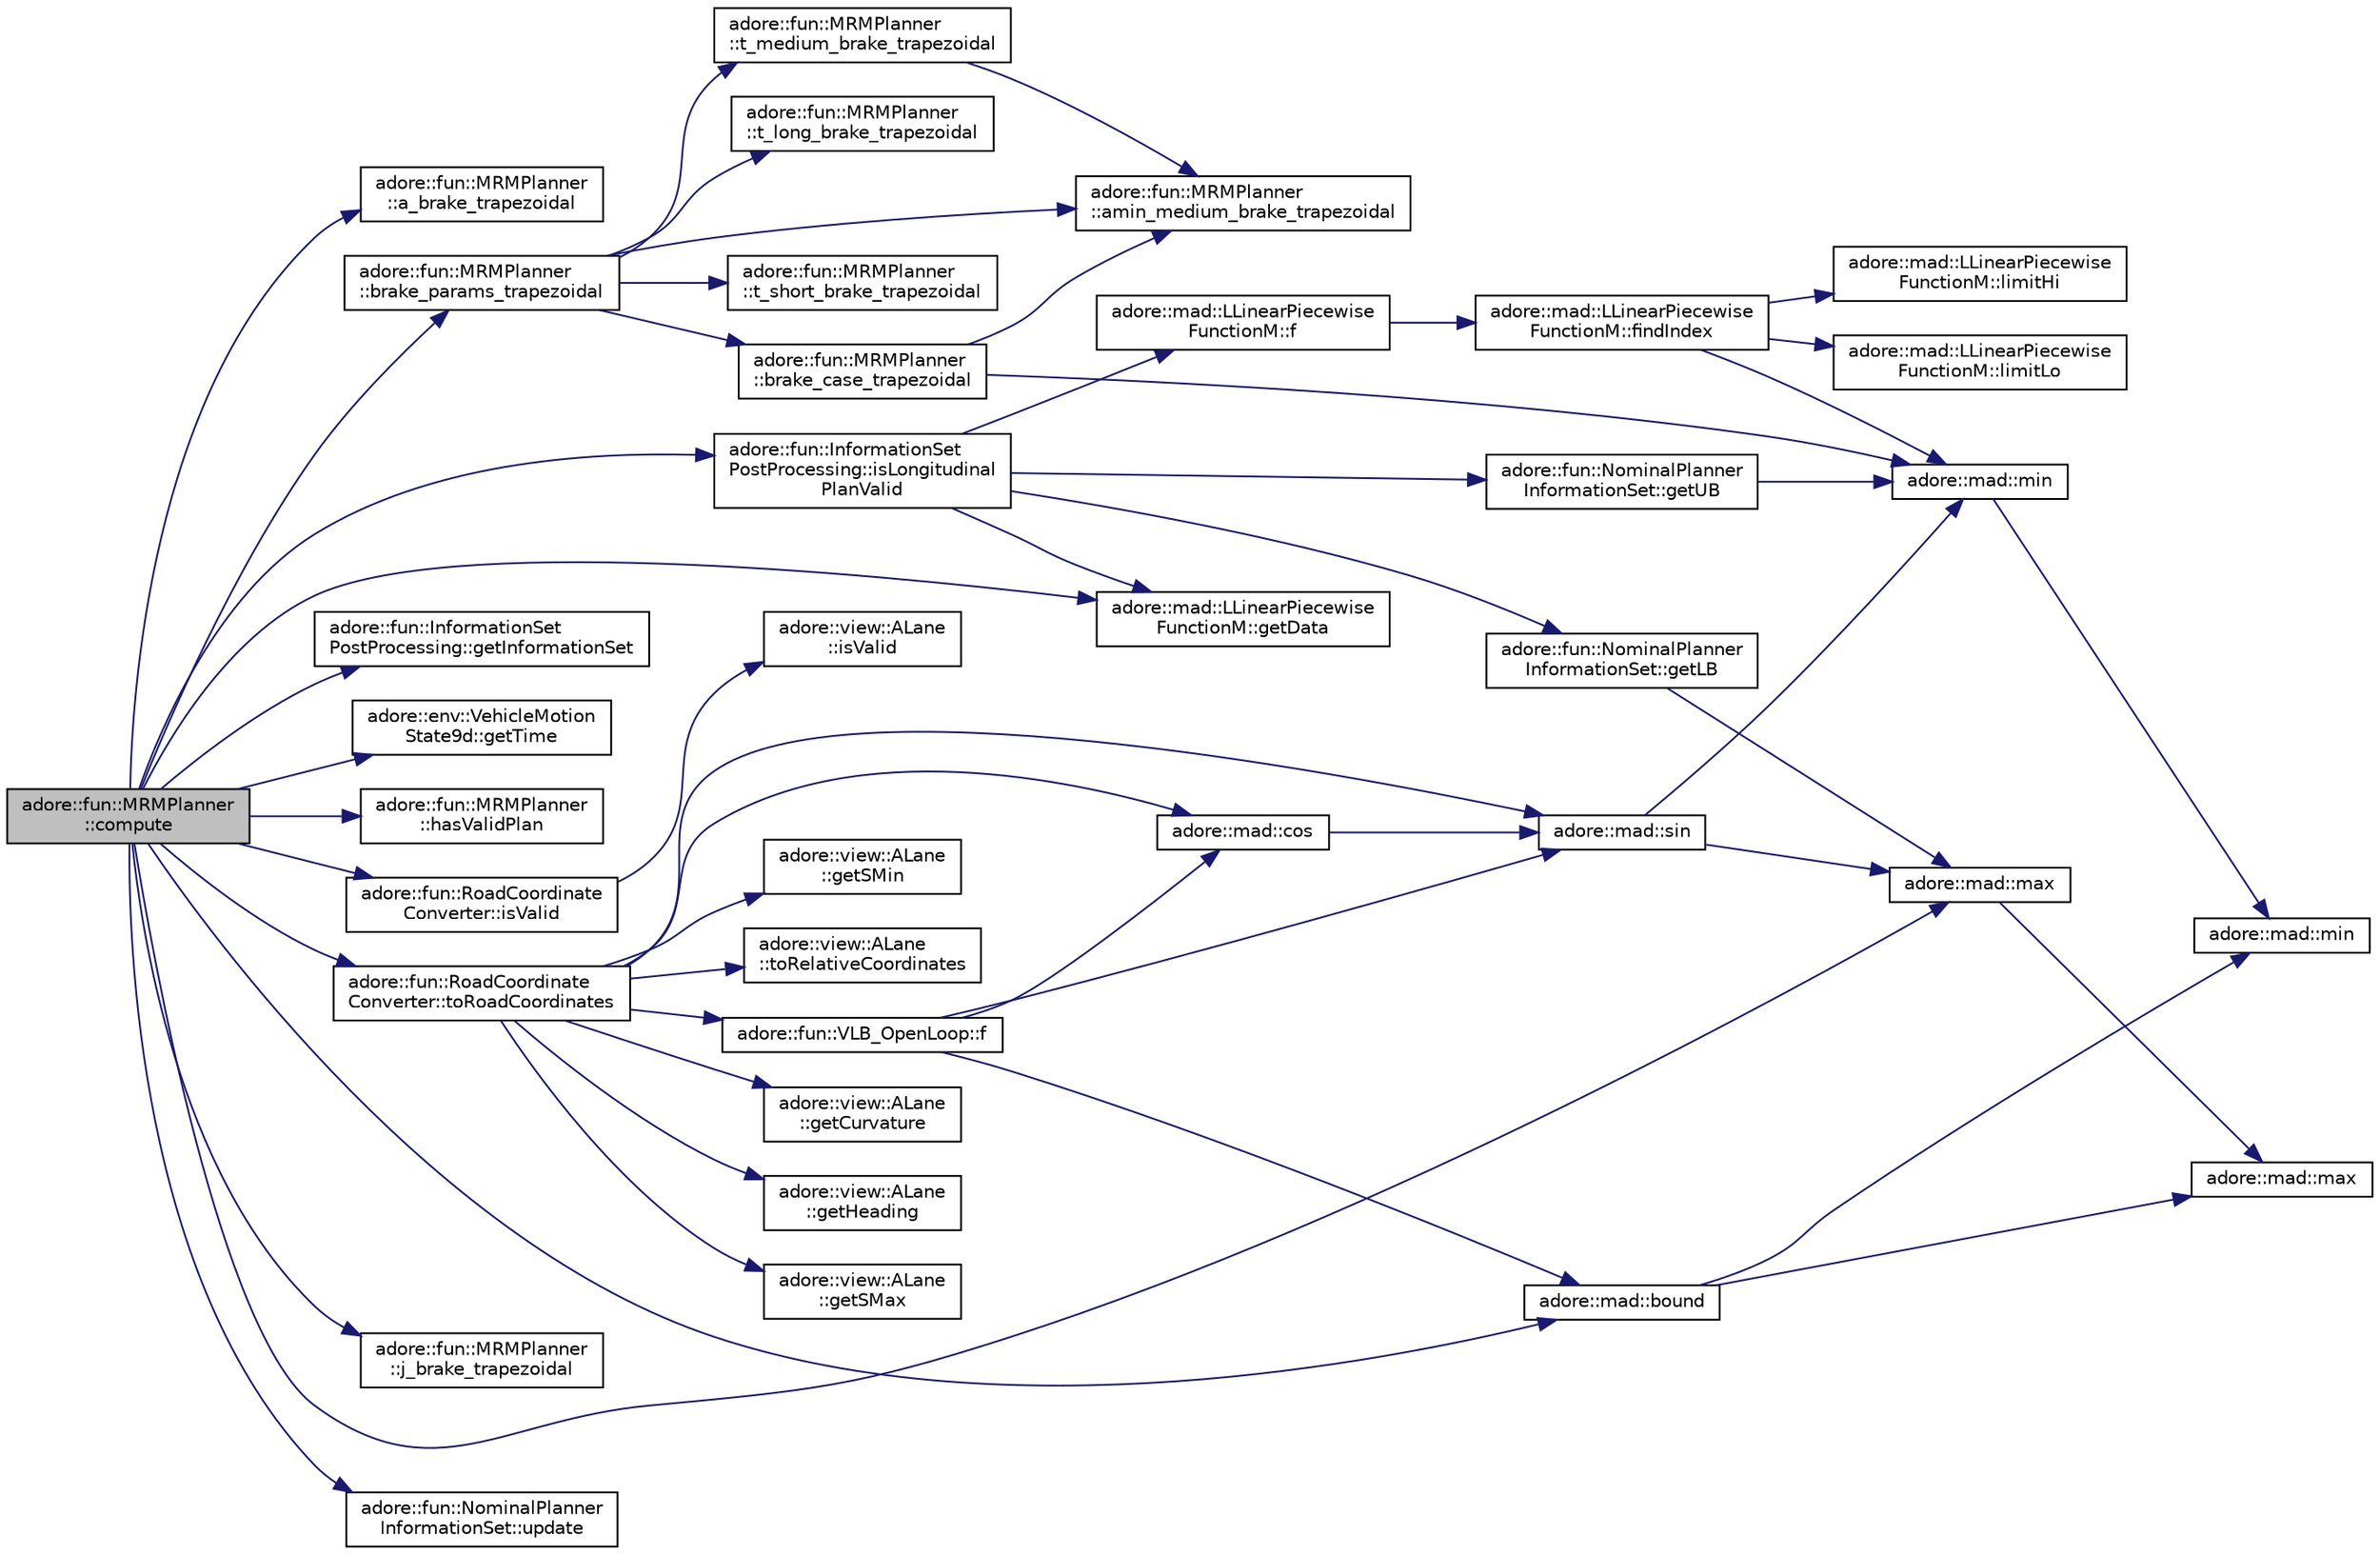 digraph "adore::fun::MRMPlanner::compute"
{
 // LATEX_PDF_SIZE
  edge [fontname="Helvetica",fontsize="10",labelfontname="Helvetica",labelfontsize="10"];
  node [fontname="Helvetica",fontsize="10",shape=record];
  rankdir="LR";
  Node1 [label="adore::fun::MRMPlanner\l::compute",height=0.2,width=0.4,color="black", fillcolor="grey75", style="filled", fontcolor="black",tooltip=" "];
  Node1 -> Node2 [color="midnightblue",fontsize="10",style="solid",fontname="Helvetica"];
  Node2 [label="adore::fun::MRMPlanner\l::a_brake_trapezoidal",height=0.2,width=0.4,color="black", fillcolor="white", style="filled",URL="$classadore_1_1fun_1_1MRMPlanner.html#a2d13d368c1da79f554f49f930d9946ad",tooltip=" "];
  Node1 -> Node3 [color="midnightblue",fontsize="10",style="solid",fontname="Helvetica"];
  Node3 [label="adore::mad::bound",height=0.2,width=0.4,color="black", fillcolor="white", style="filled",URL="$namespaceadore_1_1mad.html#a927f4883d4edcec4dcfd9bb1f09d4f62",tooltip=" "];
  Node3 -> Node4 [color="midnightblue",fontsize="10",style="solid",fontname="Helvetica"];
  Node4 [label="adore::mad::max",height=0.2,width=0.4,color="black", fillcolor="white", style="filled",URL="$namespaceadore_1_1mad.html#a618a8842fed7b9375957b1e393c58492",tooltip=" "];
  Node3 -> Node5 [color="midnightblue",fontsize="10",style="solid",fontname="Helvetica"];
  Node5 [label="adore::mad::min",height=0.2,width=0.4,color="black", fillcolor="white", style="filled",URL="$namespaceadore_1_1mad.html#ac61b79c007d1859f93a10c04272095a1",tooltip=" "];
  Node1 -> Node6 [color="midnightblue",fontsize="10",style="solid",fontname="Helvetica"];
  Node6 [label="adore::fun::MRMPlanner\l::brake_params_trapezoidal",height=0.2,width=0.4,color="black", fillcolor="white", style="filled",URL="$classadore_1_1fun_1_1MRMPlanner.html#a57582ff53b0d642a330a9724f10f016e",tooltip="general parameters"];
  Node6 -> Node7 [color="midnightblue",fontsize="10",style="solid",fontname="Helvetica"];
  Node7 [label="adore::fun::MRMPlanner\l::amin_medium_brake_trapezoidal",height=0.2,width=0.4,color="black", fillcolor="white", style="filled",URL="$classadore_1_1fun_1_1MRMPlanner.html#ace52d05e8518e6676ae9822b1607dc7d",tooltip="minimum acceleration that can be achieved before inverting jerk to end with v=0 and a=0"];
  Node6 -> Node8 [color="midnightblue",fontsize="10",style="solid",fontname="Helvetica"];
  Node8 [label="adore::fun::MRMPlanner\l::brake_case_trapezoidal",height=0.2,width=0.4,color="black", fillcolor="white", style="filled",URL="$classadore_1_1fun_1_1MRMPlanner.html#ad84ee33d296d41c9a3f7f986242eca70",tooltip=" "];
  Node8 -> Node7 [color="midnightblue",fontsize="10",style="solid",fontname="Helvetica"];
  Node8 -> Node9 [color="midnightblue",fontsize="10",style="solid",fontname="Helvetica"];
  Node9 [label="adore::mad::min",height=0.2,width=0.4,color="black", fillcolor="white", style="filled",URL="$namespaceadore_1_1mad.html#ab58ecb752f9bbfe27832e0a2c0e22c2b",tooltip=" "];
  Node9 -> Node5 [color="midnightblue",fontsize="10",style="solid",fontname="Helvetica"];
  Node6 -> Node10 [color="midnightblue",fontsize="10",style="solid",fontname="Helvetica"];
  Node10 [label="adore::fun::MRMPlanner\l::t_long_brake_trapezoidal",height=0.2,width=0.4,color="black", fillcolor="white", style="filled",URL="$classadore_1_1fun_1_1MRMPlanner.html#a7d4b8776654f4f69f7b89666844c17fe",tooltip="times required for ramp down, constant and ramp up during long brake"];
  Node6 -> Node11 [color="midnightblue",fontsize="10",style="solid",fontname="Helvetica"];
  Node11 [label="adore::fun::MRMPlanner\l::t_medium_brake_trapezoidal",height=0.2,width=0.4,color="black", fillcolor="white", style="filled",URL="$classadore_1_1fun_1_1MRMPlanner.html#a0cab3a7fd870896bb4dfaca1b5683eb0",tooltip="times required for ramp down and ramp up during medium brake"];
  Node11 -> Node7 [color="midnightblue",fontsize="10",style="solid",fontname="Helvetica"];
  Node6 -> Node12 [color="midnightblue",fontsize="10",style="solid",fontname="Helvetica"];
  Node12 [label="adore::fun::MRMPlanner\l::t_short_brake_trapezoidal",height=0.2,width=0.4,color="black", fillcolor="white", style="filled",URL="$classadore_1_1fun_1_1MRMPlanner.html#a97b92b9317f724c7d758df4e5d640816",tooltip="times required for ramp up during short brake"];
  Node1 -> Node13 [color="midnightblue",fontsize="10",style="solid",fontname="Helvetica"];
  Node13 [label="adore::mad::LLinearPiecewise\lFunctionM::getData",height=0.2,width=0.4,color="black", fillcolor="white", style="filled",URL="$classadore_1_1mad_1_1LLinearPiecewiseFunctionM.html#aa94d90c8643e2d6792f8594f3d666503",tooltip=" "];
  Node1 -> Node14 [color="midnightblue",fontsize="10",style="solid",fontname="Helvetica"];
  Node14 [label="adore::fun::InformationSet\lPostProcessing::getInformationSet",height=0.2,width=0.4,color="black", fillcolor="white", style="filled",URL="$classadore_1_1fun_1_1InformationSetPostProcessing.html#a3357cc03eb3f30fb54a72738070c3e56",tooltip=" "];
  Node1 -> Node15 [color="midnightblue",fontsize="10",style="solid",fontname="Helvetica"];
  Node15 [label="adore::env::VehicleMotion\lState9d::getTime",height=0.2,width=0.4,color="black", fillcolor="white", style="filled",URL="$structadore_1_1env_1_1VehicleMotionState9d.html#ae7d75a3f7d52a946f075e669832caa17",tooltip="Get the time."];
  Node1 -> Node16 [color="midnightblue",fontsize="10",style="solid",fontname="Helvetica"];
  Node16 [label="adore::fun::MRMPlanner\l::hasValidPlan",height=0.2,width=0.4,color="black", fillcolor="white", style="filled",URL="$classadore_1_1fun_1_1MRMPlanner.html#af571c3b64d1ca371e14b7721a191b9e3",tooltip=" "];
  Node1 -> Node17 [color="midnightblue",fontsize="10",style="solid",fontname="Helvetica"];
  Node17 [label="adore::fun::InformationSet\lPostProcessing::isLongitudinal\lPlanValid",height=0.2,width=0.4,color="black", fillcolor="white", style="filled",URL="$classadore_1_1fun_1_1InformationSetPostProcessing.html#abdf5c652e5769e5cb8d36f56c5942328",tooltip=" "];
  Node17 -> Node18 [color="midnightblue",fontsize="10",style="solid",fontname="Helvetica"];
  Node18 [label="adore::mad::LLinearPiecewise\lFunctionM::f",height=0.2,width=0.4,color="black", fillcolor="white", style="filled",URL="$classadore_1_1mad_1_1LLinearPiecewiseFunctionM.html#a0ec611759526365bf49ca6f8781f0262",tooltip=" "];
  Node18 -> Node19 [color="midnightblue",fontsize="10",style="solid",fontname="Helvetica"];
  Node19 [label="adore::mad::LLinearPiecewise\lFunctionM::findIndex",height=0.2,width=0.4,color="black", fillcolor="white", style="filled",URL="$classadore_1_1mad_1_1LLinearPiecewiseFunctionM.html#a92f9ea09083d587aa2ffa1ec600be3b5",tooltip=" "];
  Node19 -> Node20 [color="midnightblue",fontsize="10",style="solid",fontname="Helvetica"];
  Node20 [label="adore::mad::LLinearPiecewise\lFunctionM::limitHi",height=0.2,width=0.4,color="black", fillcolor="white", style="filled",URL="$classadore_1_1mad_1_1LLinearPiecewiseFunctionM.html#aaa496b8ceb3ed505f6450225c46a077a",tooltip=" "];
  Node19 -> Node21 [color="midnightblue",fontsize="10",style="solid",fontname="Helvetica"];
  Node21 [label="adore::mad::LLinearPiecewise\lFunctionM::limitLo",height=0.2,width=0.4,color="black", fillcolor="white", style="filled",URL="$classadore_1_1mad_1_1LLinearPiecewiseFunctionM.html#a682841e9bc82a0653745dce6f908bfa6",tooltip=" "];
  Node19 -> Node9 [color="midnightblue",fontsize="10",style="solid",fontname="Helvetica"];
  Node17 -> Node13 [color="midnightblue",fontsize="10",style="solid",fontname="Helvetica"];
  Node17 -> Node22 [color="midnightblue",fontsize="10",style="solid",fontname="Helvetica"];
  Node22 [label="adore::fun::NominalPlanner\lInformationSet::getLB",height=0.2,width=0.4,color="black", fillcolor="white", style="filled",URL="$classadore_1_1fun_1_1NominalPlannerInformationSet.html#a1b23bae3d6cdbbcf9ca9bd7c2d52a725",tooltip=" "];
  Node22 -> Node23 [color="midnightblue",fontsize="10",style="solid",fontname="Helvetica"];
  Node23 [label="adore::mad::max",height=0.2,width=0.4,color="black", fillcolor="white", style="filled",URL="$namespaceadore_1_1mad.html#adea062854ef0b105a3fdca8cf2aca945",tooltip=" "];
  Node23 -> Node4 [color="midnightblue",fontsize="10",style="solid",fontname="Helvetica"];
  Node17 -> Node24 [color="midnightblue",fontsize="10",style="solid",fontname="Helvetica"];
  Node24 [label="adore::fun::NominalPlanner\lInformationSet::getUB",height=0.2,width=0.4,color="black", fillcolor="white", style="filled",URL="$classadore_1_1fun_1_1NominalPlannerInformationSet.html#aa30859be2ba4d9634641421e2b31ee9a",tooltip=" "];
  Node24 -> Node9 [color="midnightblue",fontsize="10",style="solid",fontname="Helvetica"];
  Node1 -> Node25 [color="midnightblue",fontsize="10",style="solid",fontname="Helvetica"];
  Node25 [label="adore::fun::RoadCoordinate\lConverter::isValid",height=0.2,width=0.4,color="black", fillcolor="white", style="filled",URL="$classadore_1_1fun_1_1RoadCoordinateConverter.html#adcfa7a5683e7ce1ce1c495226f9d56d6",tooltip=" "];
  Node25 -> Node26 [color="midnightblue",fontsize="10",style="solid",fontname="Helvetica"];
  Node26 [label="adore::view::ALane\l::isValid",height=0.2,width=0.4,color="black", fillcolor="white", style="filled",URL="$classadore_1_1view_1_1ALane.html#a7995d6c08470c31414ecd7891ec16f05",tooltip=" "];
  Node1 -> Node27 [color="midnightblue",fontsize="10",style="solid",fontname="Helvetica"];
  Node27 [label="adore::fun::MRMPlanner\l::j_brake_trapezoidal",height=0.2,width=0.4,color="black", fillcolor="white", style="filled",URL="$classadore_1_1fun_1_1MRMPlanner.html#aa7d62295f89f29019898e1eee2ca1e09",tooltip=" "];
  Node1 -> Node23 [color="midnightblue",fontsize="10",style="solid",fontname="Helvetica"];
  Node1 -> Node28 [color="midnightblue",fontsize="10",style="solid",fontname="Helvetica"];
  Node28 [label="adore::fun::RoadCoordinate\lConverter::toRoadCoordinates",height=0.2,width=0.4,color="black", fillcolor="white", style="filled",URL="$classadore_1_1fun_1_1RoadCoordinateConverter.html#ab47571780305ab646a4d27598e9e3dc4",tooltip=" "];
  Node28 -> Node29 [color="midnightblue",fontsize="10",style="solid",fontname="Helvetica"];
  Node29 [label="adore::mad::cos",height=0.2,width=0.4,color="black", fillcolor="white", style="filled",URL="$namespaceadore_1_1mad.html#a70b9fe3efbb34c0f9621147e3456bfa8",tooltip=" "];
  Node29 -> Node30 [color="midnightblue",fontsize="10",style="solid",fontname="Helvetica"];
  Node30 [label="adore::mad::sin",height=0.2,width=0.4,color="black", fillcolor="white", style="filled",URL="$namespaceadore_1_1mad.html#acec540f9bf9b6eb0e027d332d3fe5577",tooltip=" "];
  Node30 -> Node23 [color="midnightblue",fontsize="10",style="solid",fontname="Helvetica"];
  Node30 -> Node9 [color="midnightblue",fontsize="10",style="solid",fontname="Helvetica"];
  Node28 -> Node31 [color="midnightblue",fontsize="10",style="solid",fontname="Helvetica"];
  Node31 [label="adore::fun::VLB_OpenLoop::f",height=0.2,width=0.4,color="black", fillcolor="white", style="filled",URL="$classadore_1_1fun_1_1VLB__OpenLoop.html#a4cabed52bbea40a691433e5cad0891ae",tooltip=" "];
  Node31 -> Node3 [color="midnightblue",fontsize="10",style="solid",fontname="Helvetica"];
  Node31 -> Node29 [color="midnightblue",fontsize="10",style="solid",fontname="Helvetica"];
  Node31 -> Node30 [color="midnightblue",fontsize="10",style="solid",fontname="Helvetica"];
  Node28 -> Node32 [color="midnightblue",fontsize="10",style="solid",fontname="Helvetica"];
  Node32 [label="adore::view::ALane\l::getCurvature",height=0.2,width=0.4,color="black", fillcolor="white", style="filled",URL="$classadore_1_1view_1_1ALane.html#ad5963a8f522ef6f0525f8a08b8b09968",tooltip=" "];
  Node28 -> Node33 [color="midnightblue",fontsize="10",style="solid",fontname="Helvetica"];
  Node33 [label="adore::view::ALane\l::getHeading",height=0.2,width=0.4,color="black", fillcolor="white", style="filled",URL="$classadore_1_1view_1_1ALane.html#ae633a0321ddfbc46bc041d5f1378077d",tooltip=" "];
  Node28 -> Node34 [color="midnightblue",fontsize="10",style="solid",fontname="Helvetica"];
  Node34 [label="adore::view::ALane\l::getSMax",height=0.2,width=0.4,color="black", fillcolor="white", style="filled",URL="$classadore_1_1view_1_1ALane.html#a344a89f8d9d469bb914937290c6e8665",tooltip=" "];
  Node28 -> Node35 [color="midnightblue",fontsize="10",style="solid",fontname="Helvetica"];
  Node35 [label="adore::view::ALane\l::getSMin",height=0.2,width=0.4,color="black", fillcolor="white", style="filled",URL="$classadore_1_1view_1_1ALane.html#a2a7860f87dfe69232353832299995461",tooltip=" "];
  Node28 -> Node30 [color="midnightblue",fontsize="10",style="solid",fontname="Helvetica"];
  Node28 -> Node36 [color="midnightblue",fontsize="10",style="solid",fontname="Helvetica"];
  Node36 [label="adore::view::ALane\l::toRelativeCoordinates",height=0.2,width=0.4,color="black", fillcolor="white", style="filled",URL="$classadore_1_1view_1_1ALane.html#a1b5c56e477e4aee683a785f782628b33",tooltip=" "];
  Node1 -> Node37 [color="midnightblue",fontsize="10",style="solid",fontname="Helvetica"];
  Node37 [label="adore::fun::NominalPlanner\lInformationSet::update",height=0.2,width=0.4,color="black", fillcolor="white", style="filled",URL="$classadore_1_1fun_1_1NominalPlannerInformationSet.html#a8f4a317aa2e1c72060d6191988949277",tooltip=" "];
}
